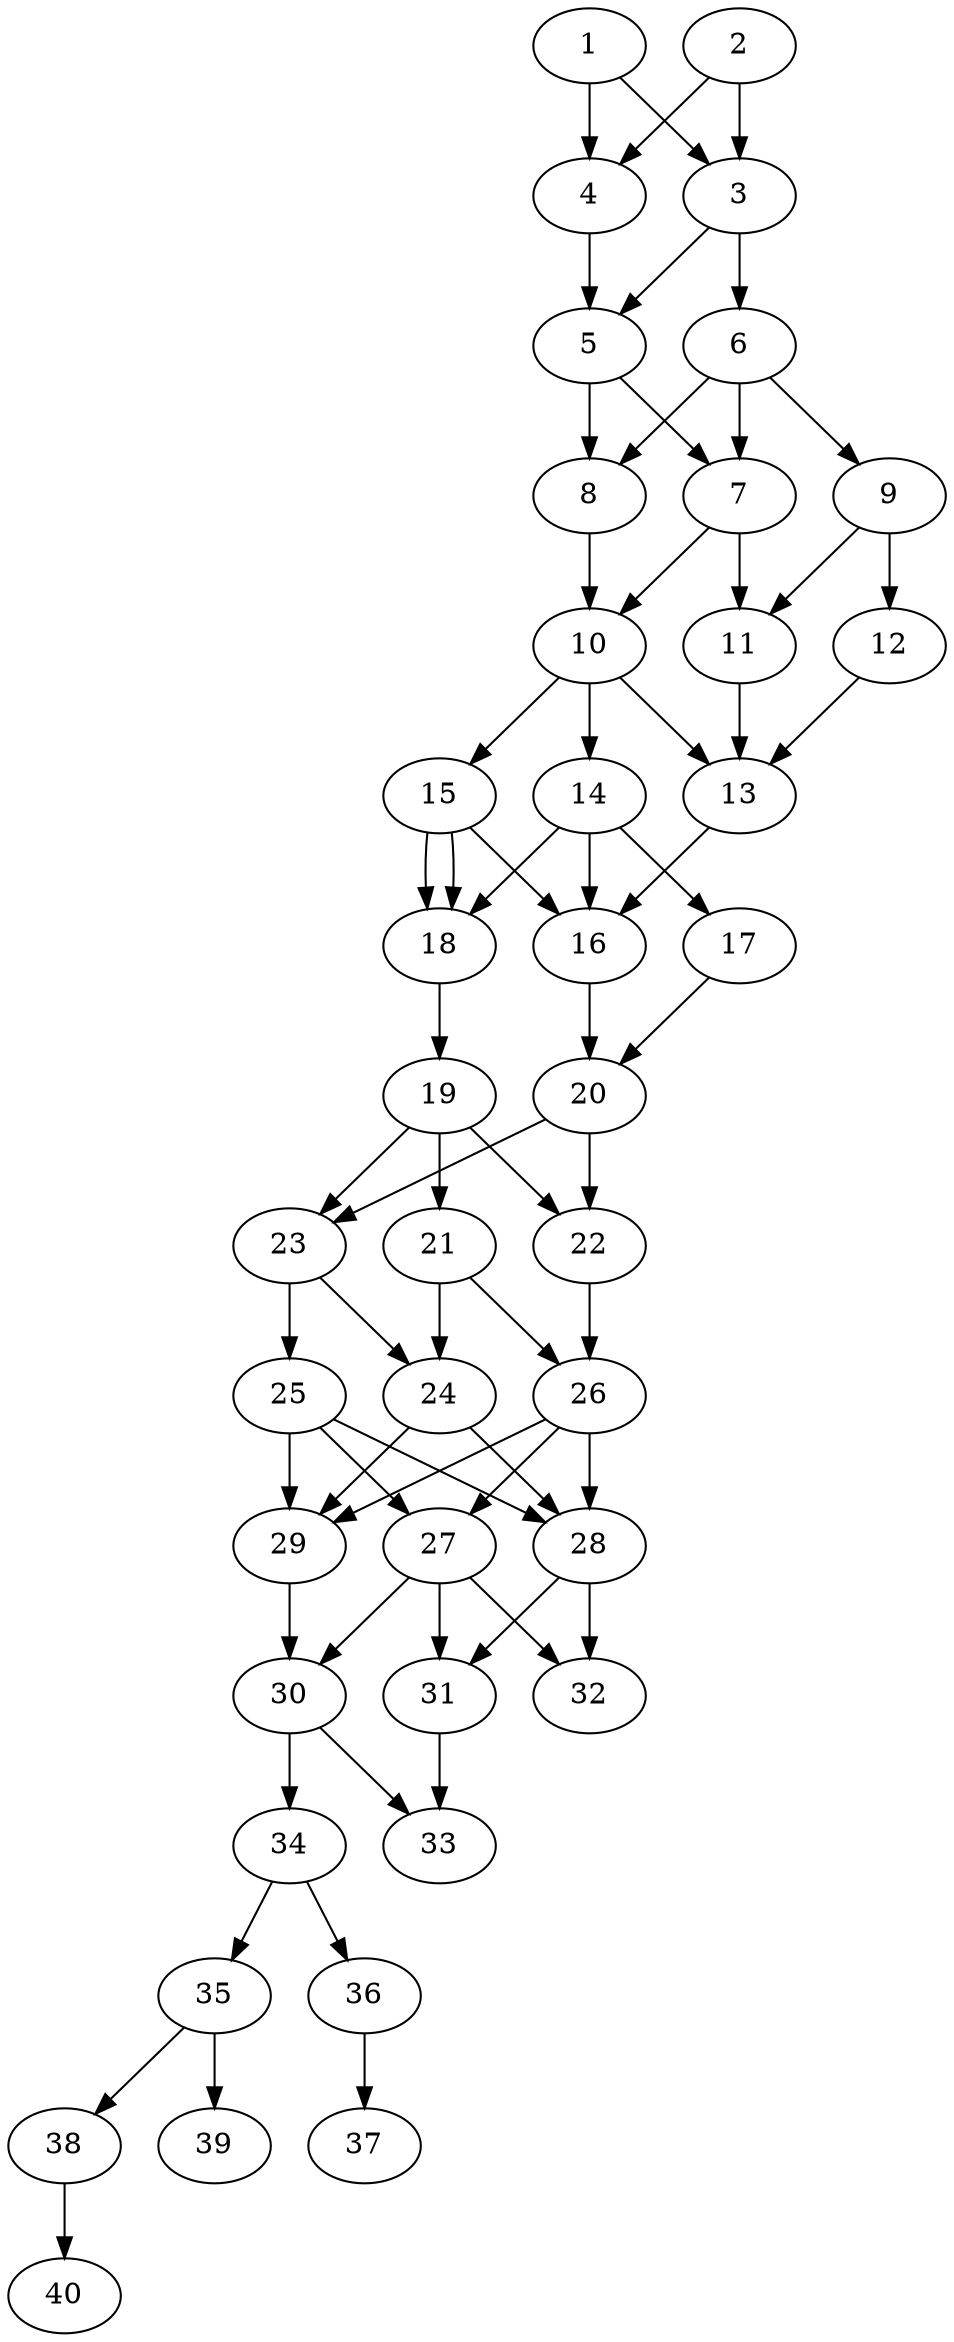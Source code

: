 // DAG automatically generated by daggen at Thu Oct  3 14:06:48 2019
// ./daggen --dot -n 40 --ccr 0.5 --fat 0.3 --regular 0.7 --density 0.7 --mindata 5242880 --maxdata 52428800 
digraph G {
  1 [size="20054016", alpha="0.19", expect_size="10027008"] 
  1 -> 3 [size ="10027008"]
  1 -> 4 [size ="10027008"]
  2 [size="54358016", alpha="0.19", expect_size="27179008"] 
  2 -> 3 [size ="27179008"]
  2 -> 4 [size ="27179008"]
  3 [size="29458432", alpha="0.08", expect_size="14729216"] 
  3 -> 5 [size ="14729216"]
  3 -> 6 [size ="14729216"]
  4 [size="50642944", alpha="0.16", expect_size="25321472"] 
  4 -> 5 [size ="25321472"]
  5 [size="95279104", alpha="0.16", expect_size="47639552"] 
  5 -> 7 [size ="47639552"]
  5 -> 8 [size ="47639552"]
  6 [size="103823360", alpha="0.18", expect_size="51911680"] 
  6 -> 7 [size ="51911680"]
  6 -> 8 [size ="51911680"]
  6 -> 9 [size ="51911680"]
  7 [size="93007872", alpha="0.09", expect_size="46503936"] 
  7 -> 10 [size ="46503936"]
  7 -> 11 [size ="46503936"]
  8 [size="63631360", alpha="0.08", expect_size="31815680"] 
  8 -> 10 [size ="31815680"]
  9 [size="57071616", alpha="0.07", expect_size="28535808"] 
  9 -> 11 [size ="28535808"]
  9 -> 12 [size ="28535808"]
  10 [size="91723776", alpha="0.06", expect_size="45861888"] 
  10 -> 13 [size ="45861888"]
  10 -> 14 [size ="45861888"]
  10 -> 15 [size ="45861888"]
  11 [size="12908544", alpha="0.01", expect_size="6454272"] 
  11 -> 13 [size ="6454272"]
  12 [size="102682624", alpha="0.05", expect_size="51341312"] 
  12 -> 13 [size ="51341312"]
  13 [size="96444416", alpha="0.09", expect_size="48222208"] 
  13 -> 16 [size ="48222208"]
  14 [size="40867840", alpha="0.16", expect_size="20433920"] 
  14 -> 16 [size ="20433920"]
  14 -> 17 [size ="20433920"]
  14 -> 18 [size ="20433920"]
  15 [size="23459840", alpha="0.16", expect_size="11729920"] 
  15 -> 16 [size ="11729920"]
  15 -> 18 [size ="11729920"]
  15 -> 18 [size ="11729920"]
  16 [size="97638400", alpha="0.02", expect_size="48819200"] 
  16 -> 20 [size ="48819200"]
  17 [size="88670208", alpha="0.08", expect_size="44335104"] 
  17 -> 20 [size ="44335104"]
  18 [size="38774784", alpha="0.18", expect_size="19387392"] 
  18 -> 19 [size ="19387392"]
  19 [size="78555136", alpha="0.00", expect_size="39277568"] 
  19 -> 21 [size ="39277568"]
  19 -> 22 [size ="39277568"]
  19 -> 23 [size ="39277568"]
  20 [size="17618944", alpha="0.05", expect_size="8809472"] 
  20 -> 22 [size ="8809472"]
  20 -> 23 [size ="8809472"]
  21 [size="46610432", alpha="0.12", expect_size="23305216"] 
  21 -> 24 [size ="23305216"]
  21 -> 26 [size ="23305216"]
  22 [size="53170176", alpha="0.09", expect_size="26585088"] 
  22 -> 26 [size ="26585088"]
  23 [size="76707840", alpha="0.09", expect_size="38353920"] 
  23 -> 24 [size ="38353920"]
  23 -> 25 [size ="38353920"]
  24 [size="25546752", alpha="0.18", expect_size="12773376"] 
  24 -> 28 [size ="12773376"]
  24 -> 29 [size ="12773376"]
  25 [size="98715648", alpha="0.05", expect_size="49357824"] 
  25 -> 27 [size ="49357824"]
  25 -> 28 [size ="49357824"]
  25 -> 29 [size ="49357824"]
  26 [size="81965056", alpha="0.12", expect_size="40982528"] 
  26 -> 27 [size ="40982528"]
  26 -> 28 [size ="40982528"]
  26 -> 29 [size ="40982528"]
  27 [size="93026304", alpha="0.16", expect_size="46513152"] 
  27 -> 30 [size ="46513152"]
  27 -> 31 [size ="46513152"]
  27 -> 32 [size ="46513152"]
  28 [size="37341184", alpha="0.12", expect_size="18670592"] 
  28 -> 31 [size ="18670592"]
  28 -> 32 [size ="18670592"]
  29 [size="26451968", alpha="0.17", expect_size="13225984"] 
  29 -> 30 [size ="13225984"]
  30 [size="27547648", alpha="0.19", expect_size="13773824"] 
  30 -> 33 [size ="13773824"]
  30 -> 34 [size ="13773824"]
  31 [size="52666368", alpha="0.02", expect_size="26333184"] 
  31 -> 33 [size ="26333184"]
  32 [size="17002496", alpha="0.05", expect_size="8501248"] 
  33 [size="58804224", alpha="0.06", expect_size="29402112"] 
  34 [size="102674432", alpha="0.13", expect_size="51337216"] 
  34 -> 35 [size ="51337216"]
  34 -> 36 [size ="51337216"]
  35 [size="94400512", alpha="0.03", expect_size="47200256"] 
  35 -> 38 [size ="47200256"]
  35 -> 39 [size ="47200256"]
  36 [size="24401920", alpha="0.12", expect_size="12200960"] 
  36 -> 37 [size ="12200960"]
  37 [size="80394240", alpha="0.17", expect_size="40197120"] 
  38 [size="61779968", alpha="0.08", expect_size="30889984"] 
  38 -> 40 [size ="30889984"]
  39 [size="21710848", alpha="0.13", expect_size="10855424"] 
  40 [size="101142528", alpha="0.00", expect_size="50571264"] 
}
